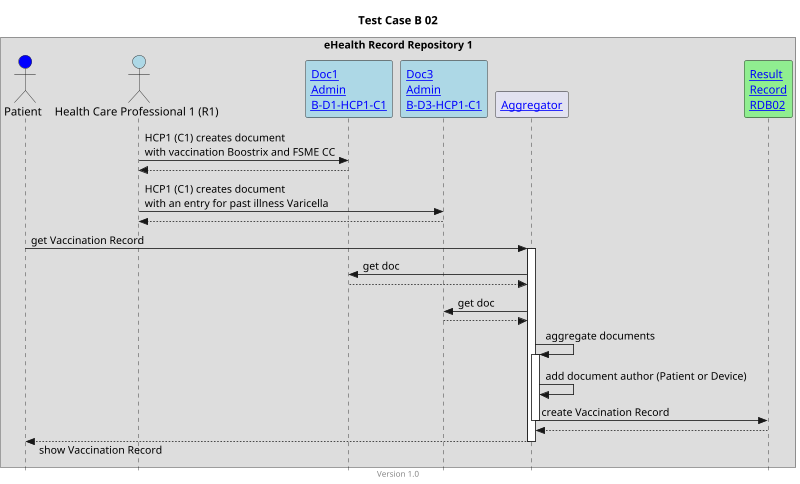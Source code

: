 @startuml
title Test Case B 02
footer Version 1.0
skinparam responseMessageBelowArrow true
skinparam style strictuml
scale max 800 width

box "eHealth Record Repository 1"
actor "Patient" as PAT #blue
actor "Health Care Professional 1 (R1)" as HCP1_C1 #lightblue
participant "[[Bundle-B-D1-HCP1-C1.html Doc1\nAdmin\nB-D1-HCP1-C1]]" as Doc1 #lightblue
participant "[[Bundle-B-D3-HCP1-C1.html Doc3\nAdmin\nB-D3-HCP1-C1]]" as Doc3 #lightblue
participant "[[aggregator.html Aggregator]]" as AGG
participant "[[Bundle-RDB02.html Result\nRecord\nRDB02]]" as RES #lightgreen
end box

HCP1_C1 -> Doc1: HCP1 (C1) creates document\nwith vaccination Boostrix and FSME CC
HCP1_C1 <-- Doc1

HCP1_C1 -> Doc3: HCP1 (C1) creates document\nwith an entry for past illness Varicella
HCP1_C1 <-- Doc3

PAT -> AGG: get Vaccination Record
activate AGG

AGG -> Doc1: get doc
AGG <-- Doc1

AGG -> Doc3: get doc
AGG <-- Doc3
 
AGG -> AGG: aggregate documents 
activate AGG
AGG -> AGG: add document author (Patient or Device)
AGG -> RES: create Vaccination Record
deactivate AGG
AGG <-- RES

PAT <-- AGG: show Vaccination Record
deactivate AGG


@enduml
